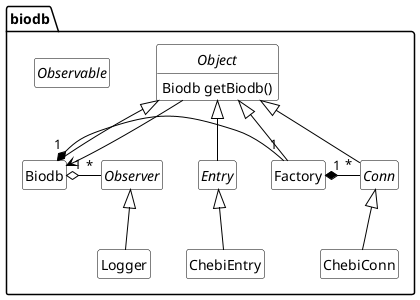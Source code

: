 @startuml

skinparam classBackgroundColor white
skinparam classArrowColor black
skinparam classBorderColor black
skinparam shadowing false
hide empty fields
hide empty methods
hide circle

namespace biodb {

	' Classes
	abstract class Object {
		Biodb getBiodb()
	}
	class Biodb
	abstract class Conn
	abstract class Entry
	class Factory
	class ChebiConn
	class ChebiEntry
	abstract class Observer
	class Logger
	abstract class Observable

	' Hierarchy
	Object <|-down- Biodb
	Object <|-- Conn
	Object <|-- Entry
	Object <|-- Factory
	Conn <|-- ChebiConn
	Entry <|-- ChebiEntry
	Observer <|-- Logger

	' Relations
	Factory "1" *- "*" Conn
	Biodb "1" *- "1" Factory
	Biodb "1" o- "*" Observer
	Object --> Biodb
}

@enduml
